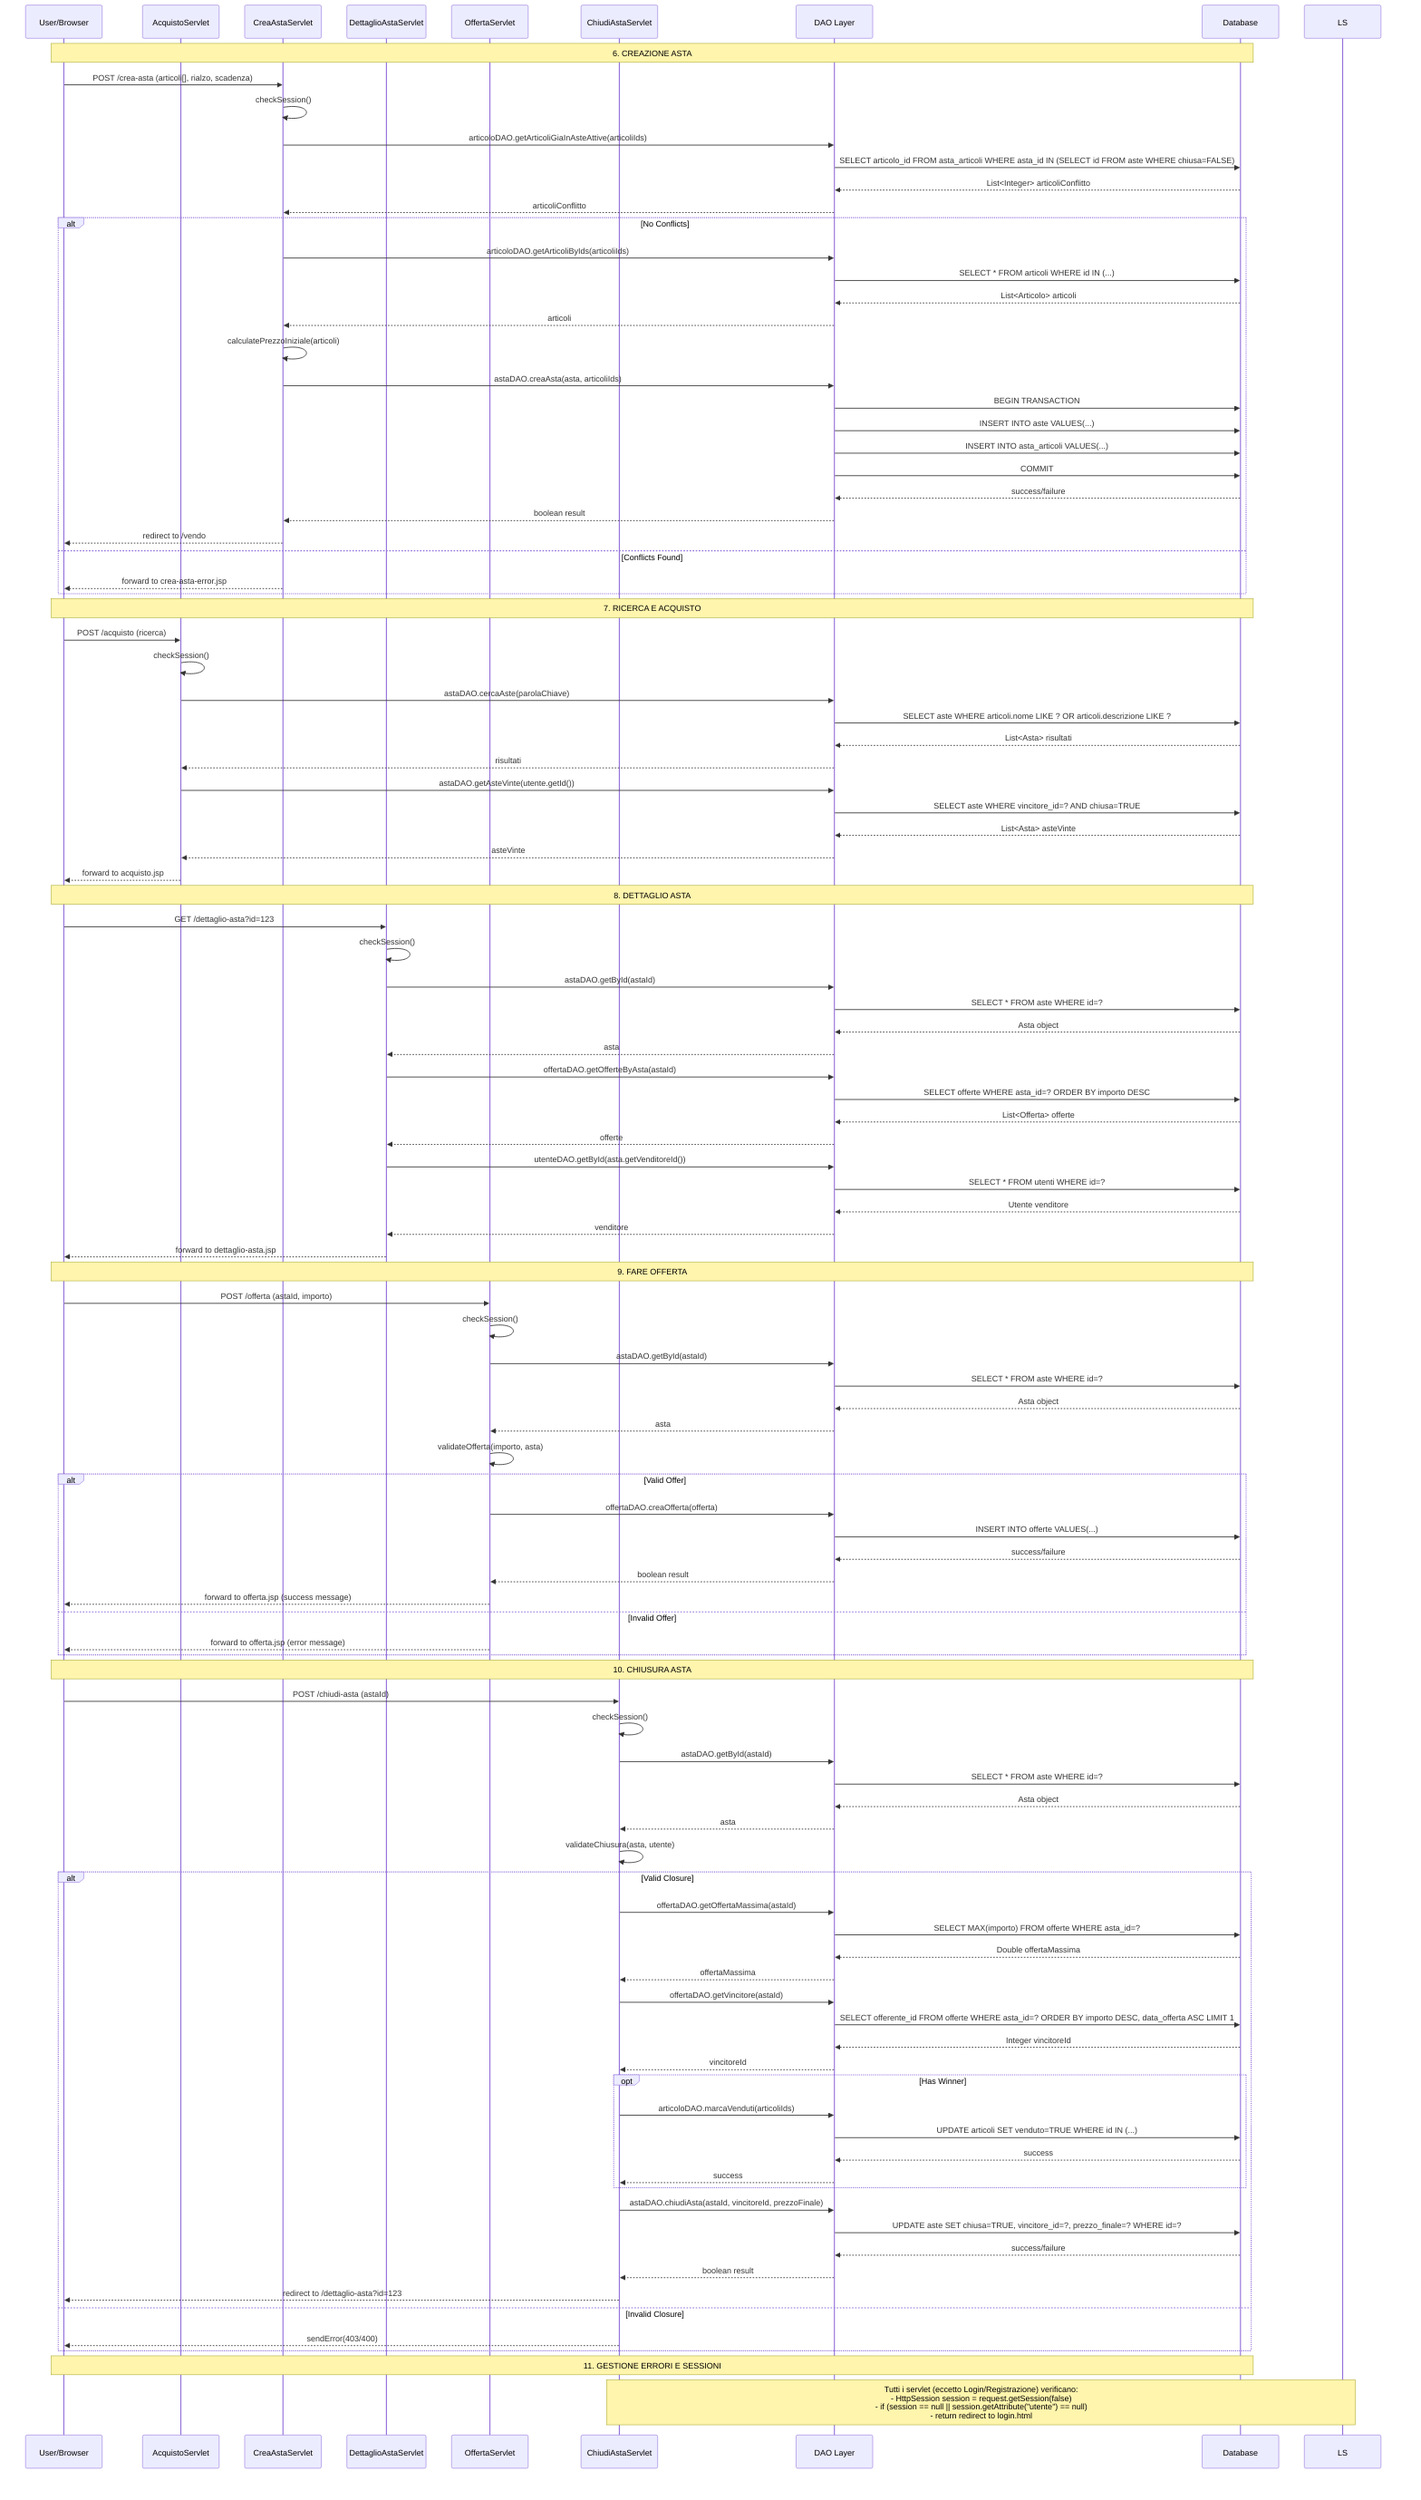 sequenceDiagram
    participant U as User/Browser
    participant AS as AcquistoServlet
    participant CRAS as CreaAstaServlet
    participant DS as DettaglioAstaServlet
    participant OS as OffertaServlet
    participant CHS as ChiudiAstaServlet
    participant DAO as DAO Layer
    participant DB as Database
    Note over U,DB: 6. CREAZIONE ASTA

    U->>CRAS: POST /crea-asta (articoli[], rialzo, scadenza)
    CRAS->>CRAS: checkSession()
    CRAS->>DAO: articoloDAO.getArticoliGiaInAsteAttive(articoliIds)
    DAO->>DB: SELECT articolo_id FROM asta_articoli WHERE asta_id IN (SELECT id FROM aste WHERE chiusa=FALSE)
    DB-->>DAO: List<Integer> articoliConflitto
    DAO-->>CRAS: articoliConflitto

    alt No Conflicts
    CRAS->>DAO: articoloDAO.getArticoliByIds(articoliIds)
    DAO->>DB: SELECT * FROM articoli WHERE id IN (...)
    DB-->>DAO: List<Articolo> articoli
    DAO-->>CRAS: articoli

    CRAS->>CRAS: calculatePrezzoIniziale(articoli)
    CRAS->>DAO: astaDAO.creaAsta(asta, articoliIds)
    DAO->>DB: BEGIN TRANSACTION
    DAO->>DB: INSERT INTO aste VALUES(...)
    DAO->>DB: INSERT INTO asta_articoli VALUES(...)
    DAO->>DB: COMMIT
    DB-->>DAO: success/failure
    DAO-->>CRAS: boolean result
    CRAS-->>U: redirect to /vendo
    else Conflicts Found
    CRAS-->>U: forward to crea-asta-error.jsp
    end

    Note over U,DB: 7. RICERCA E ACQUISTO

    U->>AS: POST /acquisto (ricerca)
    AS->>AS: checkSession()
    AS->>DAO: astaDAO.cercaAste(parolaChiave)
    DAO->>DB: SELECT aste WHERE articoli.nome LIKE ? OR articoli.descrizione LIKE ?
    DB-->>DAO: List<Asta> risultati
    DAO-->>AS: risultati

    AS->>DAO: astaDAO.getAsteVinte(utente.getId())
    DAO->>DB: SELECT aste WHERE vincitore_id=? AND chiusa=TRUE
    DB-->>DAO: List<Asta> asteVinte
    DAO-->>AS: asteVinte

    AS-->>U: forward to acquisto.jsp

    Note over U,DB: 8. DETTAGLIO ASTA

    U->>DS: GET /dettaglio-asta?id=123
    DS->>DS: checkSession()
    DS->>DAO: astaDAO.getById(astaId)
    DAO->>DB: SELECT * FROM aste WHERE id=?
    DB-->>DAO: Asta object
    DAO-->>DS: asta

    DS->>DAO: offertaDAO.getOfferteByAsta(astaId)
    DAO->>DB: SELECT offerte WHERE asta_id=? ORDER BY importo DESC
    DB-->>DAO: List<Offerta> offerte
    DAO-->>DS: offerte

    DS->>DAO: utenteDAO.getById(asta.getVenditoreId())
    DAO->>DB: SELECT * FROM utenti WHERE id=?
    DB-->>DAO: Utente venditore
    DAO-->>DS: venditore

    DS-->>U: forward to dettaglio-asta.jsp

    Note over U,DB: 9. FARE OFFERTA

    U->>OS: POST /offerta (astaId, importo)
    OS->>OS: checkSession()
    OS->>DAO: astaDAO.getById(astaId)
    DAO->>DB: SELECT * FROM aste WHERE id=?
    DB-->>DAO: Asta object
    DAO-->>OS: asta

    OS->>OS: validateOfferta(importo, asta)

    alt Valid Offer
    OS->>DAO: offertaDAO.creaOfferta(offerta)
    DAO->>DB: INSERT INTO offerte VALUES(...)
    DB-->>DAO: success/failure
    DAO-->>OS: boolean result
    OS-->>U: forward to offerta.jsp (success message)
    else Invalid Offer
    OS-->>U: forward to offerta.jsp (error message)
    end

    Note over U,DB: 10. CHIUSURA ASTA

    U->>CHS: POST /chiudi-asta (astaId)
    CHS->>CHS: checkSession()
    CHS->>DAO: astaDAO.getById(astaId)
    DAO->>DB: SELECT * FROM aste WHERE id=?
    DB-->>DAO: Asta object
    DAO-->>CHS: asta

    CHS->>CHS: validateChiusura(asta, utente)

    alt Valid Closure
    CHS->>DAO: offertaDAO.getOffertaMassima(astaId)
    DAO->>DB: SELECT MAX(importo) FROM offerte WHERE asta_id=?
    DB-->>DAO: Double offertaMassima
    DAO-->>CHS: offertaMassima

    CHS->>DAO: offertaDAO.getVincitore(astaId)
    DAO->>DB: SELECT offerente_id FROM offerte WHERE asta_id=? ORDER BY importo DESC, data_offerta ASC LIMIT 1
    DB-->>DAO: Integer vincitoreId
    DAO-->>CHS: vincitoreId

    opt Has Winner
    CHS->>DAO: articoloDAO.marcaVenduti(articoliIds)
    DAO->>DB: UPDATE articoli SET venduto=TRUE WHERE id IN (...)
    DB-->>DAO: success
    DAO-->>CHS: success
    end

    CHS->>DAO: astaDAO.chiudiAsta(astaId, vincitoreId, prezzoFinale)
    DAO->>DB: UPDATE aste SET chiusa=TRUE, vincitore_id=?, prezzo_finale=? WHERE id=?
    DB-->>DAO: success/failure
    DAO-->>CHS: boolean result

    CHS-->>U: redirect to /dettaglio-asta?id=123
    else Invalid Closure
    CHS-->>U: sendError(403/400)
    end

    Note over U,DB: 11. GESTIONE ERRORI E SESSIONI

    Note over LS,CHS: Tutti i servlet (eccetto Login/Registrazione) verificano:<br/>- HttpSession session = request.getSession(false)<br/>- if (session == null || session.getAttribute("utente") == null)<br/>- return redirect to login.html